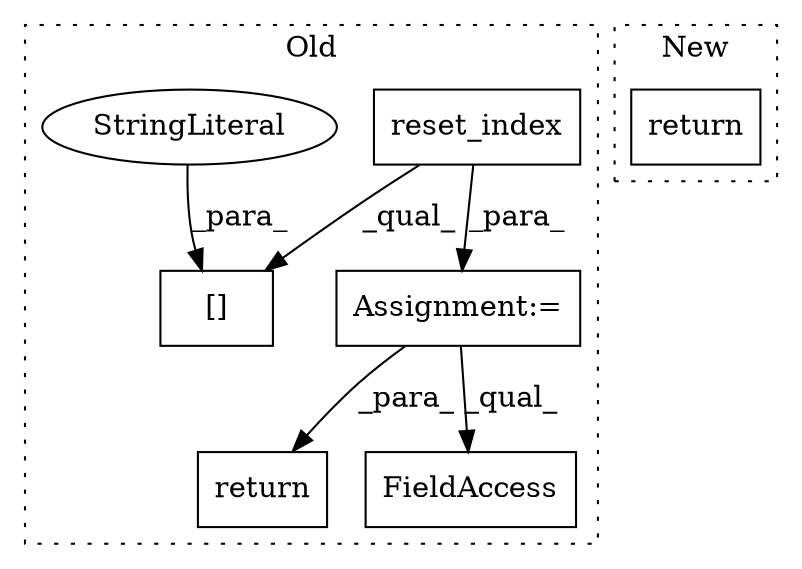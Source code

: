 digraph G {
subgraph cluster0 {
1 [label="reset_index" a="32" s="559" l="13" shape="box"];
3 [label="return" a="41" s="896" l="7" shape="box"];
4 [label="FieldAccess" a="22" s="847" l="14" shape="box"];
5 [label="[]" a="2" s="594,611" l="9,1" shape="box"];
6 [label="StringLiteral" a="45" s="603" l="8" shape="ellipse"];
7 [label="Assignment:=" a="7" s="782" l="1" shape="box"];
label = "Old";
style="dotted";
}
subgraph cluster1 {
2 [label="return" a="41" s="952" l="7" shape="box"];
label = "New";
style="dotted";
}
1 -> 5 [label="_qual_"];
1 -> 7 [label="_para_"];
6 -> 5 [label="_para_"];
7 -> 4 [label="_qual_"];
7 -> 3 [label="_para_"];
}